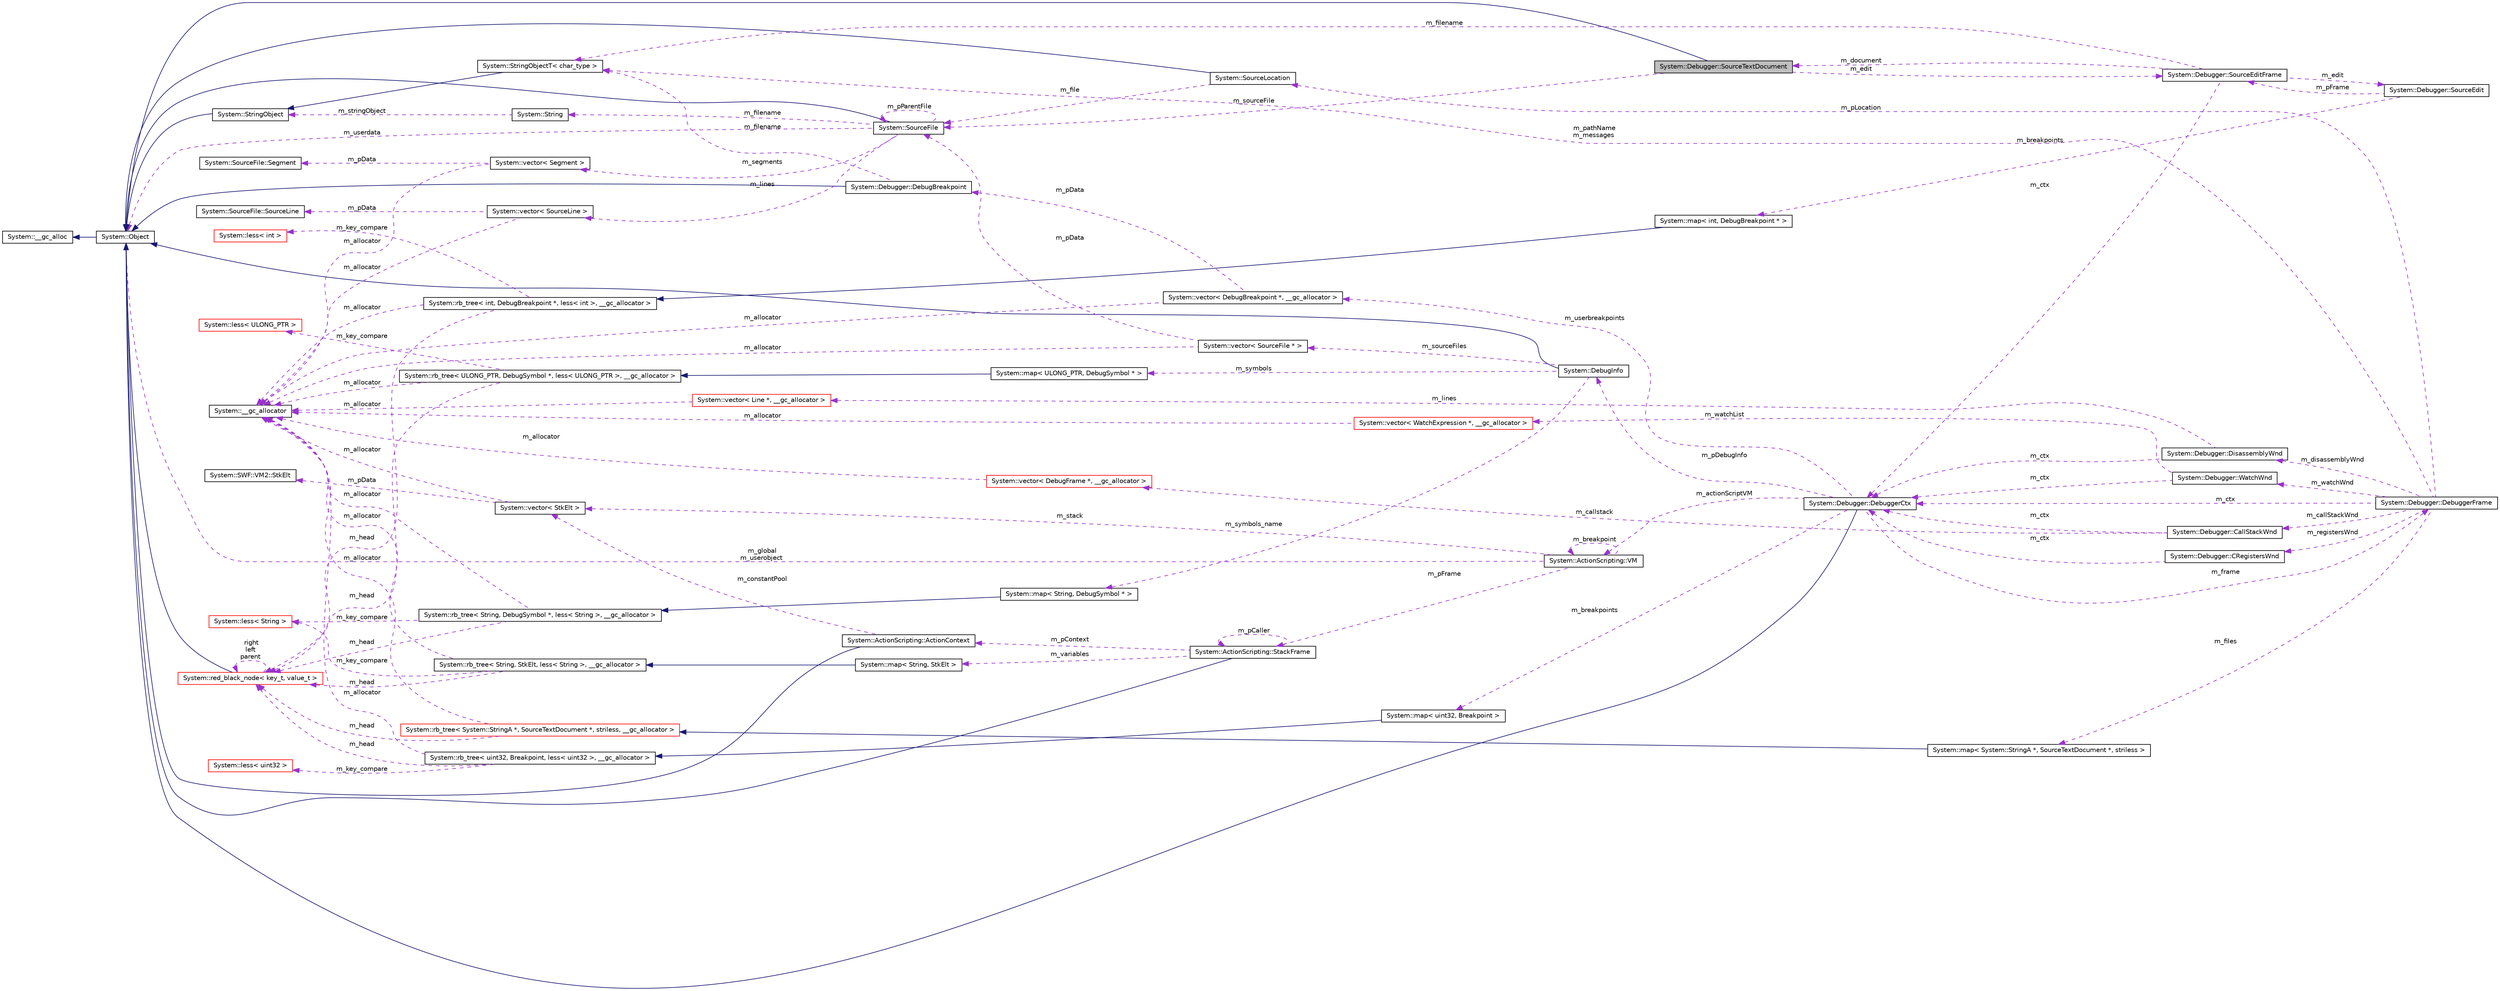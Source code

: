 digraph G
{
  edge [fontname="Helvetica",fontsize="10",labelfontname="Helvetica",labelfontsize="10"];
  node [fontname="Helvetica",fontsize="10",shape=record];
  rankdir="LR";
  Node1 [label="System::Debugger::SourceTextDocument",height=0.2,width=0.4,color="black", fillcolor="grey75", style="filled" fontcolor="black"];
  Node2 -> Node1 [dir="back",color="midnightblue",fontsize="10",style="solid",fontname="Helvetica"];
  Node2 [label="System::Object",height=0.2,width=0.4,color="black", fillcolor="white", style="filled",URL="$class_system_1_1_object.html"];
  Node3 -> Node2 [dir="back",color="midnightblue",fontsize="10",style="solid",fontname="Helvetica"];
  Node3 [label="System::__gc_alloc",height=0.2,width=0.4,color="black", fillcolor="white", style="filled",URL="$class_system_1_1____gc__alloc.html"];
  Node4 -> Node1 [dir="back",color="darkorchid3",fontsize="10",style="dashed",label=" m_sourceFile" ,fontname="Helvetica"];
  Node4 [label="System::SourceFile",height=0.2,width=0.4,color="black", fillcolor="white", style="filled",URL="$class_system_1_1_source_file.html"];
  Node2 -> Node4 [dir="back",color="midnightblue",fontsize="10",style="solid",fontname="Helvetica"];
  Node4 -> Node4 [dir="back",color="darkorchid3",fontsize="10",style="dashed",label=" m_pParentFile" ,fontname="Helvetica"];
  Node5 -> Node4 [dir="back",color="darkorchid3",fontsize="10",style="dashed",label=" m_segments" ,fontname="Helvetica"];
  Node5 [label="System::vector\< Segment \>",height=0.2,width=0.4,color="black", fillcolor="white", style="filled",URL="$class_system_1_1vector.html"];
  Node6 -> Node5 [dir="back",color="darkorchid3",fontsize="10",style="dashed",label=" m_allocator" ,fontname="Helvetica"];
  Node6 [label="System::__gc_allocator",height=0.2,width=0.4,color="black", fillcolor="white", style="filled",URL="$class_system_1_1____gc__allocator.html"];
  Node7 -> Node5 [dir="back",color="darkorchid3",fontsize="10",style="dashed",label=" m_pData" ,fontname="Helvetica"];
  Node7 [label="System::SourceFile::Segment",height=0.2,width=0.4,color="black", fillcolor="white", style="filled",URL="$class_system_1_1_source_file_1_1_segment.html"];
  Node8 -> Node4 [dir="back",color="darkorchid3",fontsize="10",style="dashed",label=" m_lines" ,fontname="Helvetica"];
  Node8 [label="System::vector\< SourceLine \>",height=0.2,width=0.4,color="black", fillcolor="white", style="filled",URL="$class_system_1_1vector.html"];
  Node6 -> Node8 [dir="back",color="darkorchid3",fontsize="10",style="dashed",label=" m_allocator" ,fontname="Helvetica"];
  Node9 -> Node8 [dir="back",color="darkorchid3",fontsize="10",style="dashed",label=" m_pData" ,fontname="Helvetica"];
  Node9 [label="System::SourceFile::SourceLine",height=0.2,width=0.4,color="black", fillcolor="white", style="filled",URL="$class_system_1_1_source_file_1_1_source_line.html"];
  Node10 -> Node4 [dir="back",color="darkorchid3",fontsize="10",style="dashed",label=" m_filename" ,fontname="Helvetica"];
  Node10 [label="System::String",height=0.2,width=0.4,color="black", fillcolor="white", style="filled",URL="$class_system_1_1_string.html"];
  Node11 -> Node10 [dir="back",color="darkorchid3",fontsize="10",style="dashed",label=" m_stringObject" ,fontname="Helvetica"];
  Node11 [label="System::StringObject",height=0.2,width=0.4,color="black", fillcolor="white", style="filled",URL="$class_system_1_1_string_object.html"];
  Node2 -> Node11 [dir="back",color="midnightblue",fontsize="10",style="solid",fontname="Helvetica"];
  Node2 -> Node4 [dir="back",color="darkorchid3",fontsize="10",style="dashed",label=" m_userdata" ,fontname="Helvetica"];
  Node12 -> Node1 [dir="back",color="darkorchid3",fontsize="10",style="dashed",label=" m_edit" ,fontname="Helvetica"];
  Node12 [label="System::Debugger::SourceEditFrame",height=0.2,width=0.4,color="black", fillcolor="white", style="filled",URL="$class_system_1_1_debugger_1_1_source_edit_frame.html"];
  Node13 -> Node12 [dir="back",color="darkorchid3",fontsize="10",style="dashed",label=" m_ctx" ,fontname="Helvetica"];
  Node13 [label="System::Debugger::DebuggerCtx",height=0.2,width=0.4,color="black", fillcolor="white", style="filled",URL="$class_system_1_1_debugger_1_1_debugger_ctx.html"];
  Node2 -> Node13 [dir="back",color="midnightblue",fontsize="10",style="solid",fontname="Helvetica"];
  Node14 -> Node13 [dir="back",color="darkorchid3",fontsize="10",style="dashed",label=" m_userbreakpoints" ,fontname="Helvetica"];
  Node14 [label="System::vector\< DebugBreakpoint *, __gc_allocator \>",height=0.2,width=0.4,color="black", fillcolor="white", style="filled",URL="$class_system_1_1vector.html"];
  Node6 -> Node14 [dir="back",color="darkorchid3",fontsize="10",style="dashed",label=" m_allocator" ,fontname="Helvetica"];
  Node15 -> Node14 [dir="back",color="darkorchid3",fontsize="10",style="dashed",label=" m_pData" ,fontname="Helvetica"];
  Node15 [label="System::Debugger::DebugBreakpoint",height=0.2,width=0.4,color="black", fillcolor="white", style="filled",URL="$class_system_1_1_debugger_1_1_debug_breakpoint.html"];
  Node2 -> Node15 [dir="back",color="midnightblue",fontsize="10",style="solid",fontname="Helvetica"];
  Node16 -> Node15 [dir="back",color="darkorchid3",fontsize="10",style="dashed",label=" m_filename" ,fontname="Helvetica"];
  Node16 [label="System::StringObjectT\< char_type \>",height=0.2,width=0.4,color="black", fillcolor="white", style="filled",URL="$class_system_1_1_string_object_t.html"];
  Node11 -> Node16 [dir="back",color="midnightblue",fontsize="10",style="solid",fontname="Helvetica"];
  Node17 -> Node13 [dir="back",color="darkorchid3",fontsize="10",style="dashed",label=" m_pDebugInfo" ,fontname="Helvetica"];
  Node17 [label="System::DebugInfo",height=0.2,width=0.4,color="black", fillcolor="white", style="filled",URL="$class_system_1_1_debug_info.html"];
  Node2 -> Node17 [dir="back",color="midnightblue",fontsize="10",style="solid",fontname="Helvetica"];
  Node18 -> Node17 [dir="back",color="darkorchid3",fontsize="10",style="dashed",label=" m_symbols_name" ,fontname="Helvetica"];
  Node18 [label="System::map\< String, DebugSymbol * \>",height=0.2,width=0.4,color="black", fillcolor="white", style="filled",URL="$class_system_1_1map.html"];
  Node19 -> Node18 [dir="back",color="midnightblue",fontsize="10",style="solid",fontname="Helvetica"];
  Node19 [label="System::rb_tree\< String, DebugSymbol *, less\< String \>, __gc_allocator \>",height=0.2,width=0.4,color="black", fillcolor="white", style="filled",URL="$class_system_1_1rb__tree.html"];
  Node6 -> Node19 [dir="back",color="darkorchid3",fontsize="10",style="dashed",label=" m_allocator" ,fontname="Helvetica"];
  Node20 -> Node19 [dir="back",color="darkorchid3",fontsize="10",style="dashed",label=" m_key_compare" ,fontname="Helvetica"];
  Node20 [label="System::less\< String \>",height=0.2,width=0.4,color="red", fillcolor="white", style="filled",URL="$class_system_1_1less_3_01_string_01_4.html"];
  Node21 -> Node19 [dir="back",color="darkorchid3",fontsize="10",style="dashed",label=" m_head" ,fontname="Helvetica"];
  Node21 [label="System::red_black_node\< key_t, value_t \>",height=0.2,width=0.4,color="red", fillcolor="white", style="filled",URL="$class_system_1_1red__black__node.html"];
  Node2 -> Node21 [dir="back",color="midnightblue",fontsize="10",style="solid",fontname="Helvetica"];
  Node21 -> Node21 [dir="back",color="darkorchid3",fontsize="10",style="dashed",label=" right\nleft\nparent" ,fontname="Helvetica"];
  Node22 -> Node17 [dir="back",color="darkorchid3",fontsize="10",style="dashed",label=" m_symbols" ,fontname="Helvetica"];
  Node22 [label="System::map\< ULONG_PTR, DebugSymbol * \>",height=0.2,width=0.4,color="black", fillcolor="white", style="filled",URL="$class_system_1_1map.html"];
  Node23 -> Node22 [dir="back",color="midnightblue",fontsize="10",style="solid",fontname="Helvetica"];
  Node23 [label="System::rb_tree\< ULONG_PTR, DebugSymbol *, less\< ULONG_PTR \>, __gc_allocator \>",height=0.2,width=0.4,color="black", fillcolor="white", style="filled",URL="$class_system_1_1rb__tree.html"];
  Node6 -> Node23 [dir="back",color="darkorchid3",fontsize="10",style="dashed",label=" m_allocator" ,fontname="Helvetica"];
  Node24 -> Node23 [dir="back",color="darkorchid3",fontsize="10",style="dashed",label=" m_key_compare" ,fontname="Helvetica"];
  Node24 [label="System::less\< ULONG_PTR \>",height=0.2,width=0.4,color="red", fillcolor="white", style="filled",URL="$class_system_1_1less.html"];
  Node21 -> Node23 [dir="back",color="darkorchid3",fontsize="10",style="dashed",label=" m_head" ,fontname="Helvetica"];
  Node25 -> Node17 [dir="back",color="darkorchid3",fontsize="10",style="dashed",label=" m_sourceFiles" ,fontname="Helvetica"];
  Node25 [label="System::vector\< SourceFile * \>",height=0.2,width=0.4,color="black", fillcolor="white", style="filled",URL="$class_system_1_1vector.html"];
  Node4 -> Node25 [dir="back",color="darkorchid3",fontsize="10",style="dashed",label=" m_pData" ,fontname="Helvetica"];
  Node6 -> Node25 [dir="back",color="darkorchid3",fontsize="10",style="dashed",label=" m_allocator" ,fontname="Helvetica"];
  Node26 -> Node13 [dir="back",color="darkorchid3",fontsize="10",style="dashed",label=" m_actionScriptVM" ,fontname="Helvetica"];
  Node26 [label="System::ActionScripting::VM",height=0.2,width=0.4,color="black", fillcolor="white", style="filled",URL="$class_system_1_1_action_scripting_1_1_v_m.html"];
  Node27 -> Node26 [dir="back",color="darkorchid3",fontsize="10",style="dashed",label=" m_stack" ,fontname="Helvetica"];
  Node27 [label="System::vector\< StkElt \>",height=0.2,width=0.4,color="black", fillcolor="white", style="filled",URL="$class_system_1_1vector.html"];
  Node6 -> Node27 [dir="back",color="darkorchid3",fontsize="10",style="dashed",label=" m_allocator" ,fontname="Helvetica"];
  Node28 -> Node27 [dir="back",color="darkorchid3",fontsize="10",style="dashed",label=" m_pData" ,fontname="Helvetica"];
  Node28 [label="System::SWF::VM2::StkElt",height=0.2,width=0.4,color="black", fillcolor="white", style="filled",URL="$class_system_1_1_s_w_f_1_1_v_m2_1_1_stk_elt.html"];
  Node26 -> Node26 [dir="back",color="darkorchid3",fontsize="10",style="dashed",label=" m_breakpoint" ,fontname="Helvetica"];
  Node29 -> Node26 [dir="back",color="darkorchid3",fontsize="10",style="dashed",label=" m_pFrame" ,fontname="Helvetica"];
  Node29 [label="System::ActionScripting::StackFrame",height=0.2,width=0.4,color="black", fillcolor="white", style="filled",URL="$class_system_1_1_action_scripting_1_1_stack_frame.html"];
  Node2 -> Node29 [dir="back",color="midnightblue",fontsize="10",style="solid",fontname="Helvetica"];
  Node30 -> Node29 [dir="back",color="darkorchid3",fontsize="10",style="dashed",label=" m_pContext" ,fontname="Helvetica"];
  Node30 [label="System::ActionScripting::ActionContext",height=0.2,width=0.4,color="black", fillcolor="white", style="filled",URL="$class_system_1_1_action_scripting_1_1_action_context.html"];
  Node2 -> Node30 [dir="back",color="midnightblue",fontsize="10",style="solid",fontname="Helvetica"];
  Node27 -> Node30 [dir="back",color="darkorchid3",fontsize="10",style="dashed",label=" m_constantPool" ,fontname="Helvetica"];
  Node31 -> Node29 [dir="back",color="darkorchid3",fontsize="10",style="dashed",label=" m_variables" ,fontname="Helvetica"];
  Node31 [label="System::map\< String, StkElt \>",height=0.2,width=0.4,color="black", fillcolor="white", style="filled",URL="$class_system_1_1map.html"];
  Node32 -> Node31 [dir="back",color="midnightblue",fontsize="10",style="solid",fontname="Helvetica"];
  Node32 [label="System::rb_tree\< String, StkElt, less\< String \>, __gc_allocator \>",height=0.2,width=0.4,color="black", fillcolor="white", style="filled",URL="$class_system_1_1rb__tree.html"];
  Node6 -> Node32 [dir="back",color="darkorchid3",fontsize="10",style="dashed",label=" m_allocator" ,fontname="Helvetica"];
  Node20 -> Node32 [dir="back",color="darkorchid3",fontsize="10",style="dashed",label=" m_key_compare" ,fontname="Helvetica"];
  Node21 -> Node32 [dir="back",color="darkorchid3",fontsize="10",style="dashed",label=" m_head" ,fontname="Helvetica"];
  Node29 -> Node29 [dir="back",color="darkorchid3",fontsize="10",style="dashed",label=" m_pCaller" ,fontname="Helvetica"];
  Node2 -> Node26 [dir="back",color="darkorchid3",fontsize="10",style="dashed",label=" m_global\nm_userobject" ,fontname="Helvetica"];
  Node33 -> Node13 [dir="back",color="darkorchid3",fontsize="10",style="dashed",label=" m_frame" ,fontname="Helvetica"];
  Node33 [label="System::Debugger::DebuggerFrame",height=0.2,width=0.4,color="black", fillcolor="white", style="filled",URL="$class_system_1_1_debugger_1_1_debugger_frame.html"];
  Node34 -> Node33 [dir="back",color="darkorchid3",fontsize="10",style="dashed",label=" m_disassemblyWnd" ,fontname="Helvetica"];
  Node34 [label="System::Debugger::DisassemblyWnd",height=0.2,width=0.4,color="black", fillcolor="white", style="filled",URL="$class_system_1_1_debugger_1_1_disassembly_wnd.html"];
  Node35 -> Node34 [dir="back",color="darkorchid3",fontsize="10",style="dashed",label=" m_lines" ,fontname="Helvetica"];
  Node35 [label="System::vector\< Line *, __gc_allocator \>",height=0.2,width=0.4,color="red", fillcolor="white", style="filled",URL="$class_system_1_1vector.html"];
  Node6 -> Node35 [dir="back",color="darkorchid3",fontsize="10",style="dashed",label=" m_allocator" ,fontname="Helvetica"];
  Node13 -> Node34 [dir="back",color="darkorchid3",fontsize="10",style="dashed",label=" m_ctx" ,fontname="Helvetica"];
  Node36 -> Node33 [dir="back",color="darkorchid3",fontsize="10",style="dashed",label=" m_pLocation" ,fontname="Helvetica"];
  Node36 [label="System::SourceLocation",height=0.2,width=0.4,color="black", fillcolor="white", style="filled",URL="$class_system_1_1_source_location.html"];
  Node2 -> Node36 [dir="back",color="midnightblue",fontsize="10",style="solid",fontname="Helvetica"];
  Node4 -> Node36 [dir="back",color="darkorchid3",fontsize="10",style="dashed",label=" m_file" ,fontname="Helvetica"];
  Node37 -> Node33 [dir="back",color="darkorchid3",fontsize="10",style="dashed",label=" m_files" ,fontname="Helvetica"];
  Node37 [label="System::map\< System::StringA *, SourceTextDocument *, striless \>",height=0.2,width=0.4,color="black", fillcolor="white", style="filled",URL="$class_system_1_1map.html"];
  Node38 -> Node37 [dir="back",color="midnightblue",fontsize="10",style="solid",fontname="Helvetica"];
  Node38 [label="System::rb_tree\< System::StringA *, SourceTextDocument *, striless, __gc_allocator \>",height=0.2,width=0.4,color="red", fillcolor="white", style="filled",URL="$class_system_1_1rb__tree.html"];
  Node6 -> Node38 [dir="back",color="darkorchid3",fontsize="10",style="dashed",label=" m_allocator" ,fontname="Helvetica"];
  Node21 -> Node38 [dir="back",color="darkorchid3",fontsize="10",style="dashed",label=" m_head" ,fontname="Helvetica"];
  Node39 -> Node33 [dir="back",color="darkorchid3",fontsize="10",style="dashed",label=" m_callStackWnd" ,fontname="Helvetica"];
  Node39 [label="System::Debugger::CallStackWnd",height=0.2,width=0.4,color="black", fillcolor="white", style="filled",URL="$class_system_1_1_debugger_1_1_call_stack_wnd.html"];
  Node40 -> Node39 [dir="back",color="darkorchid3",fontsize="10",style="dashed",label=" m_callstack" ,fontname="Helvetica"];
  Node40 [label="System::vector\< DebugFrame *, __gc_allocator \>",height=0.2,width=0.4,color="red", fillcolor="white", style="filled",URL="$class_system_1_1vector.html"];
  Node6 -> Node40 [dir="back",color="darkorchid3",fontsize="10",style="dashed",label=" m_allocator" ,fontname="Helvetica"];
  Node13 -> Node39 [dir="back",color="darkorchid3",fontsize="10",style="dashed",label=" m_ctx" ,fontname="Helvetica"];
  Node41 -> Node33 [dir="back",color="darkorchid3",fontsize="10",style="dashed",label=" m_registersWnd" ,fontname="Helvetica"];
  Node41 [label="System::Debugger::CRegistersWnd",height=0.2,width=0.4,color="black", fillcolor="white", style="filled",URL="$class_system_1_1_debugger_1_1_c_registers_wnd.html"];
  Node13 -> Node41 [dir="back",color="darkorchid3",fontsize="10",style="dashed",label=" m_ctx" ,fontname="Helvetica"];
  Node13 -> Node33 [dir="back",color="darkorchid3",fontsize="10",style="dashed",label=" m_ctx" ,fontname="Helvetica"];
  Node42 -> Node33 [dir="back",color="darkorchid3",fontsize="10",style="dashed",label=" m_watchWnd" ,fontname="Helvetica"];
  Node42 [label="System::Debugger::WatchWnd",height=0.2,width=0.4,color="black", fillcolor="white", style="filled",URL="$class_system_1_1_debugger_1_1_watch_wnd.html"];
  Node43 -> Node42 [dir="back",color="darkorchid3",fontsize="10",style="dashed",label=" m_watchList" ,fontname="Helvetica"];
  Node43 [label="System::vector\< WatchExpression *, __gc_allocator \>",height=0.2,width=0.4,color="red", fillcolor="white", style="filled",URL="$class_system_1_1vector.html"];
  Node6 -> Node43 [dir="back",color="darkorchid3",fontsize="10",style="dashed",label=" m_allocator" ,fontname="Helvetica"];
  Node13 -> Node42 [dir="back",color="darkorchid3",fontsize="10",style="dashed",label=" m_ctx" ,fontname="Helvetica"];
  Node16 -> Node33 [dir="back",color="darkorchid3",fontsize="10",style="dashed",label=" m_pathName\nm_messages" ,fontname="Helvetica"];
  Node44 -> Node13 [dir="back",color="darkorchid3",fontsize="10",style="dashed",label=" m_breakpoints" ,fontname="Helvetica"];
  Node44 [label="System::map\< uint32, Breakpoint \>",height=0.2,width=0.4,color="black", fillcolor="white", style="filled",URL="$class_system_1_1map.html"];
  Node45 -> Node44 [dir="back",color="midnightblue",fontsize="10",style="solid",fontname="Helvetica"];
  Node45 [label="System::rb_tree\< uint32, Breakpoint, less\< uint32 \>, __gc_allocator \>",height=0.2,width=0.4,color="black", fillcolor="white", style="filled",URL="$class_system_1_1rb__tree.html"];
  Node6 -> Node45 [dir="back",color="darkorchid3",fontsize="10",style="dashed",label=" m_allocator" ,fontname="Helvetica"];
  Node46 -> Node45 [dir="back",color="darkorchid3",fontsize="10",style="dashed",label=" m_key_compare" ,fontname="Helvetica"];
  Node46 [label="System::less\< uint32 \>",height=0.2,width=0.4,color="red", fillcolor="white", style="filled",URL="$class_system_1_1less.html"];
  Node21 -> Node45 [dir="back",color="darkorchid3",fontsize="10",style="dashed",label=" m_head" ,fontname="Helvetica"];
  Node1 -> Node12 [dir="back",color="darkorchid3",fontsize="10",style="dashed",label=" m_document" ,fontname="Helvetica"];
  Node47 -> Node12 [dir="back",color="darkorchid3",fontsize="10",style="dashed",label=" m_edit" ,fontname="Helvetica"];
  Node47 [label="System::Debugger::SourceEdit",height=0.2,width=0.4,color="black", fillcolor="white", style="filled",URL="$class_system_1_1_debugger_1_1_source_edit.html"];
  Node12 -> Node47 [dir="back",color="darkorchid3",fontsize="10",style="dashed",label=" m_pFrame" ,fontname="Helvetica"];
  Node48 -> Node47 [dir="back",color="darkorchid3",fontsize="10",style="dashed",label=" m_breakpoints" ,fontname="Helvetica"];
  Node48 [label="System::map\< int, DebugBreakpoint * \>",height=0.2,width=0.4,color="black", fillcolor="white", style="filled",URL="$class_system_1_1map.html"];
  Node49 -> Node48 [dir="back",color="midnightblue",fontsize="10",style="solid",fontname="Helvetica"];
  Node49 [label="System::rb_tree\< int, DebugBreakpoint *, less\< int \>, __gc_allocator \>",height=0.2,width=0.4,color="black", fillcolor="white", style="filled",URL="$class_system_1_1rb__tree.html"];
  Node6 -> Node49 [dir="back",color="darkorchid3",fontsize="10",style="dashed",label=" m_allocator" ,fontname="Helvetica"];
  Node50 -> Node49 [dir="back",color="darkorchid3",fontsize="10",style="dashed",label=" m_key_compare" ,fontname="Helvetica"];
  Node50 [label="System::less\< int \>",height=0.2,width=0.4,color="red", fillcolor="white", style="filled",URL="$class_system_1_1less.html"];
  Node21 -> Node49 [dir="back",color="darkorchid3",fontsize="10",style="dashed",label=" m_head" ,fontname="Helvetica"];
  Node16 -> Node12 [dir="back",color="darkorchid3",fontsize="10",style="dashed",label=" m_filename" ,fontname="Helvetica"];
}
